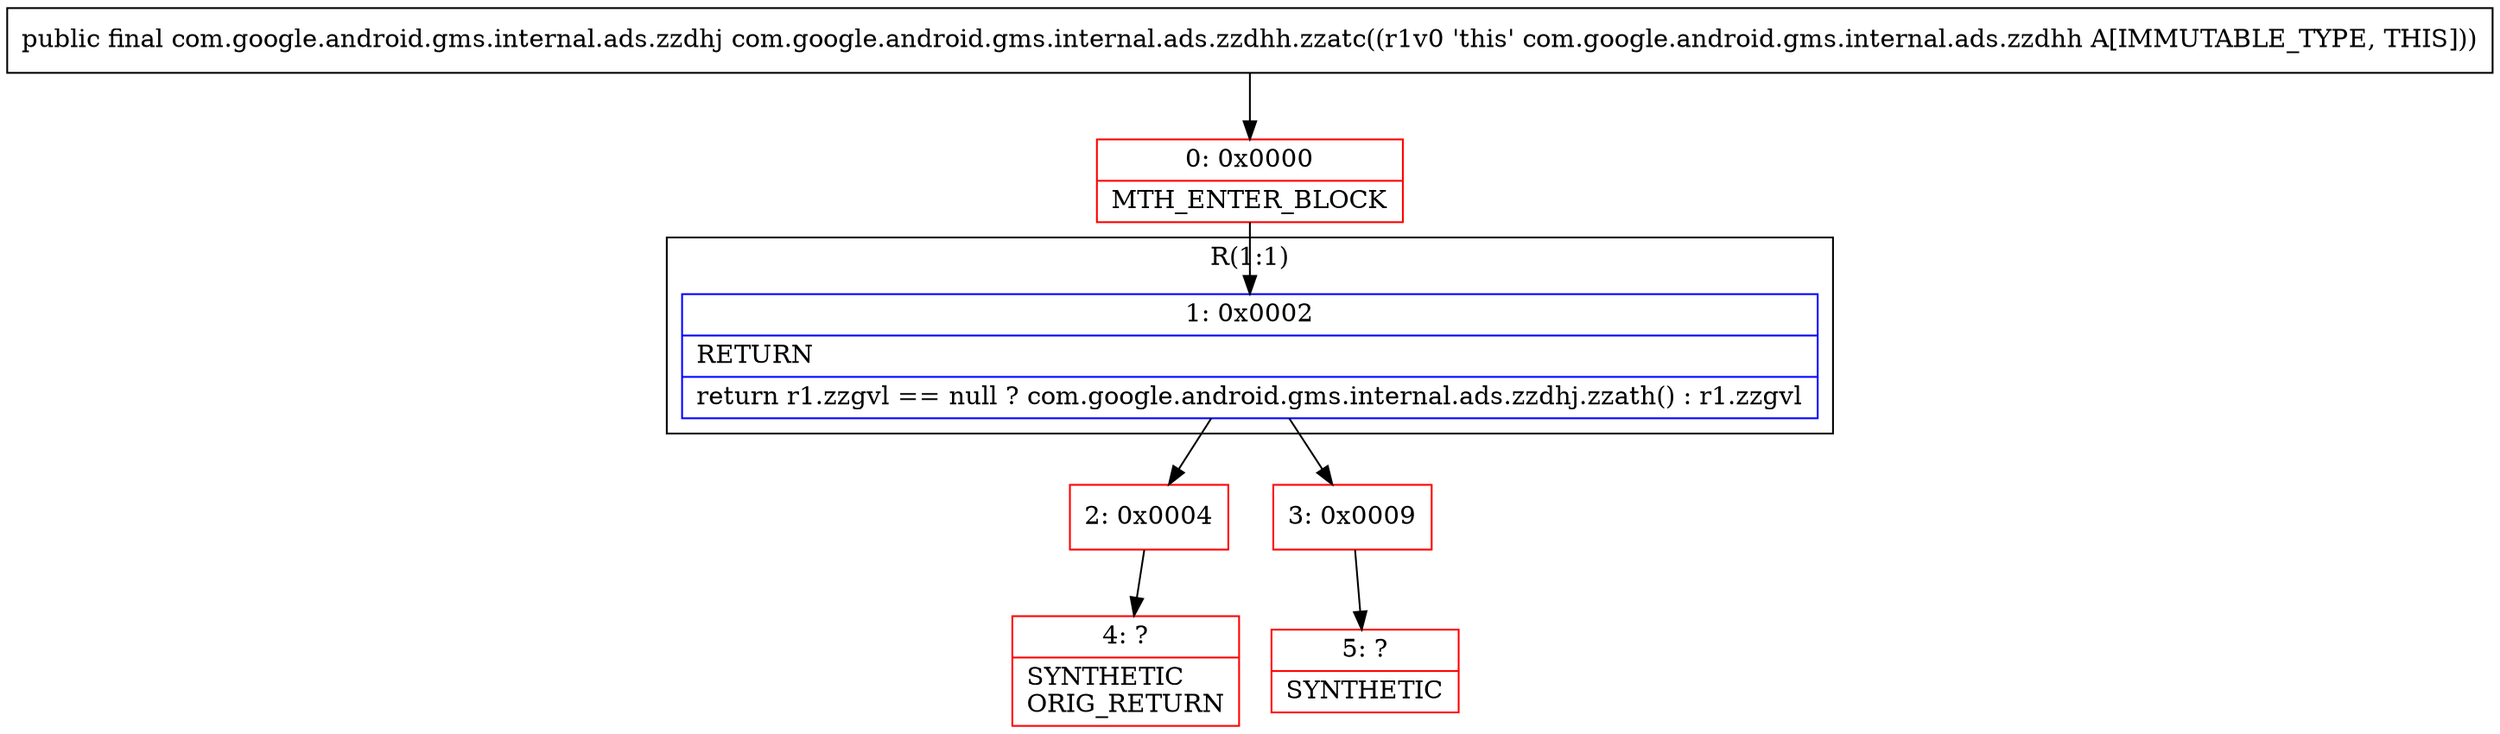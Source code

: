 digraph "CFG forcom.google.android.gms.internal.ads.zzdhh.zzatc()Lcom\/google\/android\/gms\/internal\/ads\/zzdhj;" {
subgraph cluster_Region_825677875 {
label = "R(1:1)";
node [shape=record,color=blue];
Node_1 [shape=record,label="{1\:\ 0x0002|RETURN\l|return r1.zzgvl == null ? com.google.android.gms.internal.ads.zzdhj.zzath() : r1.zzgvl\l}"];
}
Node_0 [shape=record,color=red,label="{0\:\ 0x0000|MTH_ENTER_BLOCK\l}"];
Node_2 [shape=record,color=red,label="{2\:\ 0x0004}"];
Node_3 [shape=record,color=red,label="{3\:\ 0x0009}"];
Node_4 [shape=record,color=red,label="{4\:\ ?|SYNTHETIC\lORIG_RETURN\l}"];
Node_5 [shape=record,color=red,label="{5\:\ ?|SYNTHETIC\l}"];
MethodNode[shape=record,label="{public final com.google.android.gms.internal.ads.zzdhj com.google.android.gms.internal.ads.zzdhh.zzatc((r1v0 'this' com.google.android.gms.internal.ads.zzdhh A[IMMUTABLE_TYPE, THIS])) }"];
MethodNode -> Node_0;
Node_1 -> Node_2;
Node_1 -> Node_3;
Node_0 -> Node_1;
Node_2 -> Node_4;
Node_3 -> Node_5;
}

